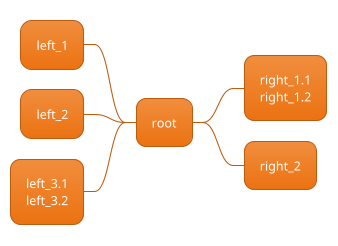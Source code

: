 ' Do not edit
' Theme Gallery
' autogenerated by script
'
@startmindmap
!theme aws-orange
+ root
**:right_1.1
right_1.2;
++ right_2

left side

-- left_1
-- left_2
**:left_3.1
left_3.2;
@endmindmap
